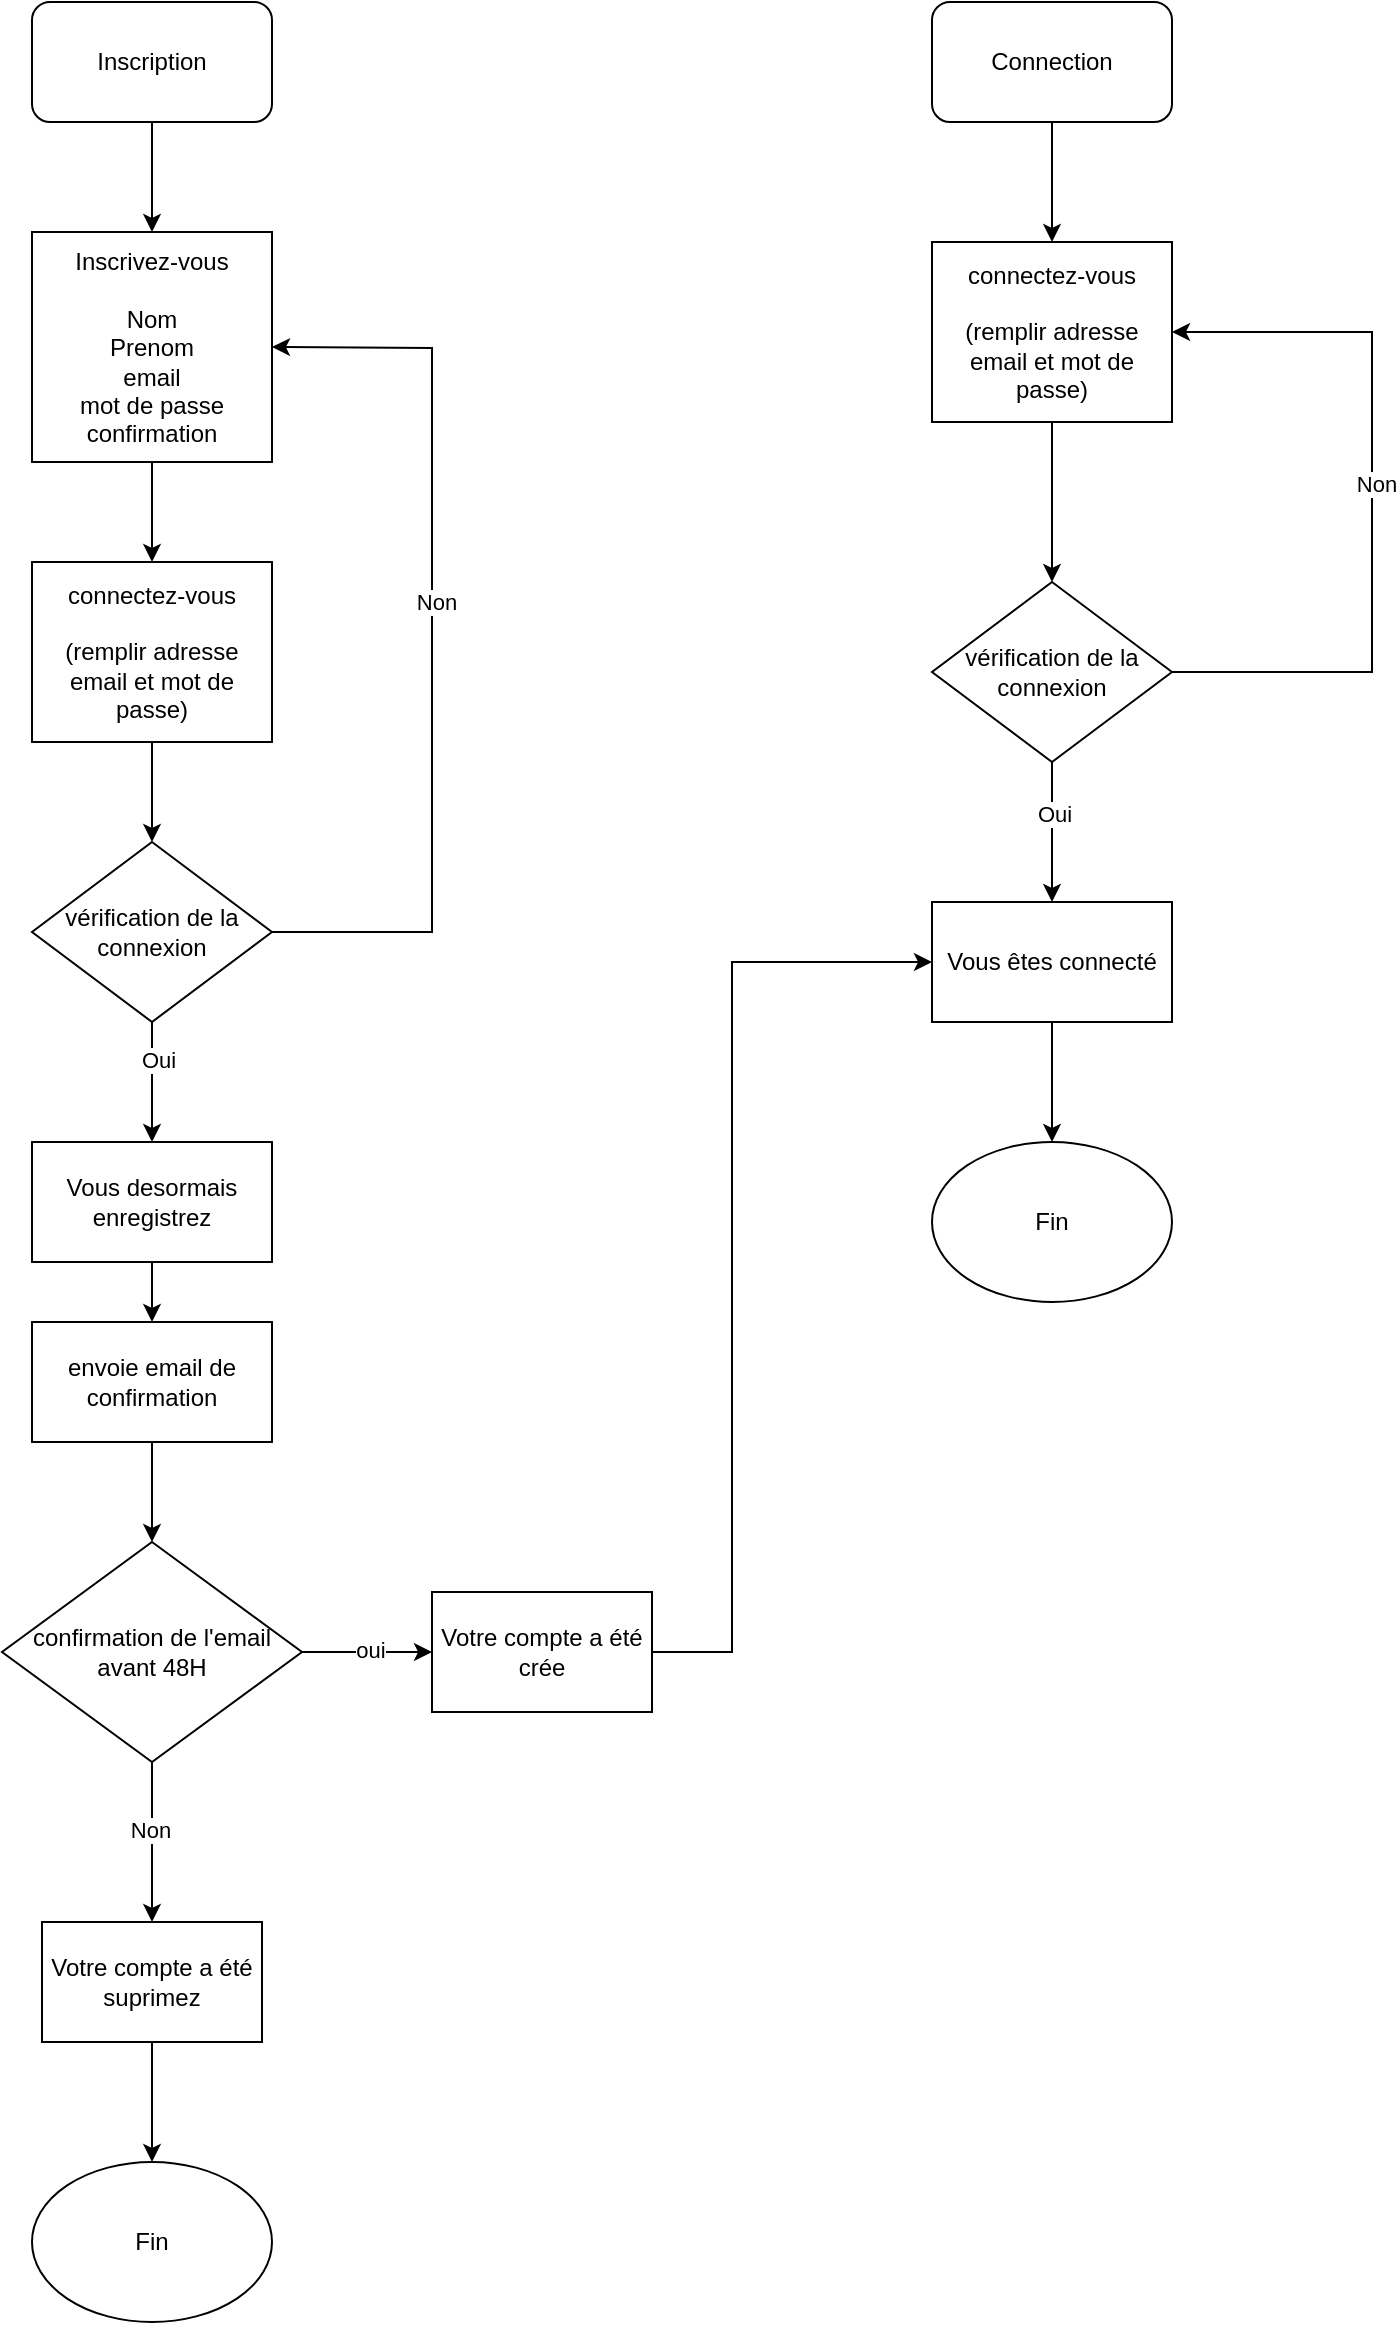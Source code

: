 <mxfile version="21.8.2" type="device" pages="5">
  <diagram name="Page-1" id="GUZJZDmaf-29ZMCrDwZo">
    <mxGraphModel dx="2004" dy="1138" grid="1" gridSize="10" guides="1" tooltips="1" connect="1" arrows="1" fold="1" page="1" pageScale="1" pageWidth="827" pageHeight="1169" math="0" shadow="0">
      <root>
        <mxCell id="0" />
        <mxCell id="1" parent="0" />
        <mxCell id="kocucbgx_86wFu2Ivh_B-39" style="edgeStyle=none;rounded=0;orthogonalLoop=1;jettySize=auto;html=1;exitX=0.5;exitY=1;exitDx=0;exitDy=0;entryX=0.5;entryY=0;entryDx=0;entryDy=0;elbow=vertical;" parent="1" source="kocucbgx_86wFu2Ivh_B-3" target="kocucbgx_86wFu2Ivh_B-31" edge="1">
          <mxGeometry relative="1" as="geometry" />
        </mxCell>
        <mxCell id="kocucbgx_86wFu2Ivh_B-3" value="Inscription" style="rounded=1;whiteSpace=wrap;html=1;" parent="1" vertex="1">
          <mxGeometry x="60" y="40" width="120" height="60" as="geometry" />
        </mxCell>
        <mxCell id="kocucbgx_86wFu2Ivh_B-6" style="edgeStyle=orthogonalEdgeStyle;rounded=0;orthogonalLoop=1;jettySize=auto;html=1;exitX=0.5;exitY=1;exitDx=0;exitDy=0;entryX=0.5;entryY=0;entryDx=0;entryDy=0;" parent="1" source="kocucbgx_86wFu2Ivh_B-4" target="kocucbgx_86wFu2Ivh_B-5" edge="1">
          <mxGeometry relative="1" as="geometry" />
        </mxCell>
        <mxCell id="kocucbgx_86wFu2Ivh_B-4" value="Connection" style="rounded=1;whiteSpace=wrap;html=1;" parent="1" vertex="1">
          <mxGeometry x="510" y="40" width="120" height="60" as="geometry" />
        </mxCell>
        <mxCell id="kocucbgx_86wFu2Ivh_B-8" style="edgeStyle=none;rounded=0;orthogonalLoop=1;jettySize=auto;html=1;exitX=0.5;exitY=1;exitDx=0;exitDy=0;" parent="1" source="kocucbgx_86wFu2Ivh_B-5" target="kocucbgx_86wFu2Ivh_B-7" edge="1">
          <mxGeometry relative="1" as="geometry" />
        </mxCell>
        <mxCell id="kocucbgx_86wFu2Ivh_B-5" value="connectez-vous&lt;br&gt;&lt;br&gt;(remplir adresse email et mot de passe)" style="rounded=0;whiteSpace=wrap;html=1;" parent="1" vertex="1">
          <mxGeometry x="510" y="160" width="120" height="90" as="geometry" />
        </mxCell>
        <mxCell id="kocucbgx_86wFu2Ivh_B-27" style="edgeStyle=none;rounded=0;orthogonalLoop=1;jettySize=auto;html=1;exitX=0.5;exitY=1;exitDx=0;exitDy=0;entryX=0.5;entryY=0;entryDx=0;entryDy=0;elbow=vertical;" parent="1" source="kocucbgx_86wFu2Ivh_B-7" target="kocucbgx_86wFu2Ivh_B-23" edge="1">
          <mxGeometry relative="1" as="geometry" />
        </mxCell>
        <mxCell id="kocucbgx_86wFu2Ivh_B-30" value="Oui" style="edgeLabel;html=1;align=center;verticalAlign=middle;resizable=0;points=[];" parent="kocucbgx_86wFu2Ivh_B-27" vertex="1" connectable="0">
          <mxGeometry x="-0.251" y="1" relative="1" as="geometry">
            <mxPoint as="offset" />
          </mxGeometry>
        </mxCell>
        <mxCell id="kocucbgx_86wFu2Ivh_B-43" style="edgeStyle=none;rounded=0;orthogonalLoop=1;jettySize=auto;html=1;exitX=1;exitY=0.5;exitDx=0;exitDy=0;elbow=vertical;entryX=1;entryY=0.5;entryDx=0;entryDy=0;" parent="1" source="kocucbgx_86wFu2Ivh_B-7" target="kocucbgx_86wFu2Ivh_B-5" edge="1">
          <mxGeometry relative="1" as="geometry">
            <mxPoint x="730" y="375" as="targetPoint" />
            <Array as="points">
              <mxPoint x="730" y="375" />
              <mxPoint x="730" y="205" />
            </Array>
          </mxGeometry>
        </mxCell>
        <mxCell id="kocucbgx_86wFu2Ivh_B-44" value="Non" style="edgeLabel;html=1;align=center;verticalAlign=middle;resizable=0;points=[];" parent="kocucbgx_86wFu2Ivh_B-43" vertex="1" connectable="0">
          <mxGeometry x="0.052" y="-2" relative="1" as="geometry">
            <mxPoint as="offset" />
          </mxGeometry>
        </mxCell>
        <mxCell id="kocucbgx_86wFu2Ivh_B-7" value="vérification de la connexion" style="rhombus;whiteSpace=wrap;html=1;" parent="1" vertex="1">
          <mxGeometry x="510" y="330" width="120" height="90" as="geometry" />
        </mxCell>
        <mxCell id="kocucbgx_86wFu2Ivh_B-29" style="edgeStyle=none;rounded=0;orthogonalLoop=1;jettySize=auto;html=1;exitX=0.5;exitY=1;exitDx=0;exitDy=0;entryX=0.5;entryY=0;entryDx=0;entryDy=0;elbow=vertical;" parent="1" source="kocucbgx_86wFu2Ivh_B-23" target="kocucbgx_86wFu2Ivh_B-28" edge="1">
          <mxGeometry relative="1" as="geometry" />
        </mxCell>
        <mxCell id="kocucbgx_86wFu2Ivh_B-23" value="Vous êtes connecté" style="rounded=0;whiteSpace=wrap;html=1;" parent="1" vertex="1">
          <mxGeometry x="510" y="490" width="120" height="60" as="geometry" />
        </mxCell>
        <mxCell id="kocucbgx_86wFu2Ivh_B-28" value="Fin" style="ellipse;whiteSpace=wrap;html=1;" parent="1" vertex="1">
          <mxGeometry x="510" y="610" width="120" height="80" as="geometry" />
        </mxCell>
        <mxCell id="kocucbgx_86wFu2Ivh_B-40" style="edgeStyle=none;rounded=0;orthogonalLoop=1;jettySize=auto;html=1;exitX=0.5;exitY=1;exitDx=0;exitDy=0;entryX=0.5;entryY=0;entryDx=0;entryDy=0;elbow=vertical;" parent="1" source="kocucbgx_86wFu2Ivh_B-31" target="kocucbgx_86wFu2Ivh_B-33" edge="1">
          <mxGeometry relative="1" as="geometry" />
        </mxCell>
        <mxCell id="kocucbgx_86wFu2Ivh_B-31" value="Inscrivez-vous&lt;br&gt;&lt;br&gt;Nom&lt;br&gt;Prenom&lt;br&gt;email&lt;br&gt;mot de passe&lt;br&gt;confirmation&lt;br&gt;" style="rounded=0;whiteSpace=wrap;html=1;" parent="1" vertex="1">
          <mxGeometry x="60" y="155" width="120" height="115" as="geometry" />
        </mxCell>
        <mxCell id="kocucbgx_86wFu2Ivh_B-46" style="edgeStyle=none;rounded=0;orthogonalLoop=1;jettySize=auto;html=1;exitX=0.5;exitY=1;exitDx=0;exitDy=0;entryX=0.5;entryY=0;entryDx=0;entryDy=0;elbow=vertical;" parent="1" source="kocucbgx_86wFu2Ivh_B-33" target="kocucbgx_86wFu2Ivh_B-34" edge="1">
          <mxGeometry relative="1" as="geometry" />
        </mxCell>
        <mxCell id="kocucbgx_86wFu2Ivh_B-33" value="connectez-vous&lt;br&gt;&lt;br&gt;(remplir adresse email et mot de passe)" style="rounded=0;whiteSpace=wrap;html=1;" parent="1" vertex="1">
          <mxGeometry x="60" y="320" width="120" height="90" as="geometry" />
        </mxCell>
        <mxCell id="kocucbgx_86wFu2Ivh_B-42" style="edgeStyle=none;rounded=0;orthogonalLoop=1;jettySize=auto;html=1;exitX=1;exitY=0.5;exitDx=0;exitDy=0;elbow=vertical;entryX=1;entryY=0.5;entryDx=0;entryDy=0;" parent="1" source="kocucbgx_86wFu2Ivh_B-34" target="kocucbgx_86wFu2Ivh_B-31" edge="1">
          <mxGeometry relative="1" as="geometry">
            <mxPoint x="190" y="340" as="targetPoint" />
            <Array as="points">
              <mxPoint x="260" y="505" />
              <mxPoint x="260" y="213" />
            </Array>
          </mxGeometry>
        </mxCell>
        <mxCell id="kocucbgx_86wFu2Ivh_B-45" value="Non" style="edgeLabel;html=1;align=center;verticalAlign=middle;resizable=0;points=[];" parent="kocucbgx_86wFu2Ivh_B-42" vertex="1" connectable="0">
          <mxGeometry x="0.083" y="-2" relative="1" as="geometry">
            <mxPoint as="offset" />
          </mxGeometry>
        </mxCell>
        <mxCell id="kocucbgx_86wFu2Ivh_B-47" style="edgeStyle=none;rounded=0;orthogonalLoop=1;jettySize=auto;html=1;exitX=0.5;exitY=1;exitDx=0;exitDy=0;entryX=0.5;entryY=0;entryDx=0;entryDy=0;elbow=vertical;" parent="1" source="kocucbgx_86wFu2Ivh_B-34" target="kocucbgx_86wFu2Ivh_B-35" edge="1">
          <mxGeometry relative="1" as="geometry" />
        </mxCell>
        <mxCell id="kocucbgx_86wFu2Ivh_B-48" value="Oui" style="edgeLabel;html=1;align=center;verticalAlign=middle;resizable=0;points=[];" parent="kocucbgx_86wFu2Ivh_B-47" vertex="1" connectable="0">
          <mxGeometry x="-0.36" y="3" relative="1" as="geometry">
            <mxPoint as="offset" />
          </mxGeometry>
        </mxCell>
        <mxCell id="kocucbgx_86wFu2Ivh_B-34" value="vérification de la connexion" style="rhombus;whiteSpace=wrap;html=1;" parent="1" vertex="1">
          <mxGeometry x="60" y="460" width="120" height="90" as="geometry" />
        </mxCell>
        <mxCell id="kocucbgx_86wFu2Ivh_B-49" style="edgeStyle=none;rounded=0;orthogonalLoop=1;jettySize=auto;html=1;exitX=0.5;exitY=1;exitDx=0;exitDy=0;entryX=0.5;entryY=0;entryDx=0;entryDy=0;elbow=vertical;" parent="1" source="kocucbgx_86wFu2Ivh_B-35" target="kocucbgx_86wFu2Ivh_B-36" edge="1">
          <mxGeometry relative="1" as="geometry" />
        </mxCell>
        <mxCell id="kocucbgx_86wFu2Ivh_B-35" value="Vous desormais enregistrez" style="rounded=0;whiteSpace=wrap;html=1;" parent="1" vertex="1">
          <mxGeometry x="60" y="610" width="120" height="60" as="geometry" />
        </mxCell>
        <mxCell id="kocucbgx_86wFu2Ivh_B-54" style="edgeStyle=none;rounded=0;orthogonalLoop=1;jettySize=auto;html=1;exitX=0.5;exitY=1;exitDx=0;exitDy=0;entryX=0.5;entryY=0;entryDx=0;entryDy=0;elbow=vertical;" parent="1" source="kocucbgx_86wFu2Ivh_B-36" target="kocucbgx_86wFu2Ivh_B-37" edge="1">
          <mxGeometry relative="1" as="geometry" />
        </mxCell>
        <mxCell id="kocucbgx_86wFu2Ivh_B-36" value="envoie email de confirmation" style="rounded=0;whiteSpace=wrap;html=1;" parent="1" vertex="1">
          <mxGeometry x="60" y="700" width="120" height="60" as="geometry" />
        </mxCell>
        <mxCell id="kocucbgx_86wFu2Ivh_B-55" style="edgeStyle=none;rounded=0;orthogonalLoop=1;jettySize=auto;html=1;exitX=1;exitY=0.5;exitDx=0;exitDy=0;entryX=0;entryY=0.5;entryDx=0;entryDy=0;elbow=vertical;" parent="1" source="kocucbgx_86wFu2Ivh_B-37" target="kocucbgx_86wFu2Ivh_B-38" edge="1">
          <mxGeometry relative="1" as="geometry" />
        </mxCell>
        <mxCell id="kocucbgx_86wFu2Ivh_B-57" value="oui" style="edgeLabel;html=1;align=center;verticalAlign=middle;resizable=0;points=[];" parent="kocucbgx_86wFu2Ivh_B-55" vertex="1" connectable="0">
          <mxGeometry x="0.052" y="1" relative="1" as="geometry">
            <mxPoint as="offset" />
          </mxGeometry>
        </mxCell>
        <mxCell id="kocucbgx_86wFu2Ivh_B-56" style="edgeStyle=none;rounded=0;orthogonalLoop=1;jettySize=auto;html=1;exitX=0.5;exitY=1;exitDx=0;exitDy=0;elbow=vertical;entryX=0.5;entryY=0;entryDx=0;entryDy=0;" parent="1" source="kocucbgx_86wFu2Ivh_B-37" target="kocucbgx_86wFu2Ivh_B-61" edge="1">
          <mxGeometry relative="1" as="geometry">
            <mxPoint x="120" y="990" as="targetPoint" />
          </mxGeometry>
        </mxCell>
        <mxCell id="kocucbgx_86wFu2Ivh_B-58" value="Non" style="edgeLabel;html=1;align=center;verticalAlign=middle;resizable=0;points=[];" parent="kocucbgx_86wFu2Ivh_B-56" vertex="1" connectable="0">
          <mxGeometry x="-0.166" y="-1" relative="1" as="geometry">
            <mxPoint as="offset" />
          </mxGeometry>
        </mxCell>
        <mxCell id="kocucbgx_86wFu2Ivh_B-37" value="confirmation de l&#39;email avant 48H" style="rhombus;whiteSpace=wrap;html=1;" parent="1" vertex="1">
          <mxGeometry x="45" y="810" width="150" height="110" as="geometry" />
        </mxCell>
        <mxCell id="kocucbgx_86wFu2Ivh_B-60" style="edgeStyle=none;rounded=0;orthogonalLoop=1;jettySize=auto;html=1;exitX=1;exitY=0.5;exitDx=0;exitDy=0;elbow=vertical;" parent="1" source="kocucbgx_86wFu2Ivh_B-38" target="kocucbgx_86wFu2Ivh_B-23" edge="1">
          <mxGeometry relative="1" as="geometry">
            <mxPoint x="430" y="865" as="targetPoint" />
            <Array as="points">
              <mxPoint x="410" y="865" />
              <mxPoint x="410" y="520" />
            </Array>
          </mxGeometry>
        </mxCell>
        <mxCell id="kocucbgx_86wFu2Ivh_B-38" value="Votre compte a été crée" style="rounded=0;whiteSpace=wrap;html=1;" parent="1" vertex="1">
          <mxGeometry x="260" y="835" width="110" height="60" as="geometry" />
        </mxCell>
        <mxCell id="kocucbgx_86wFu2Ivh_B-63" style="edgeStyle=none;rounded=0;orthogonalLoop=1;jettySize=auto;html=1;exitX=0.5;exitY=1;exitDx=0;exitDy=0;entryX=0.5;entryY=0;entryDx=0;entryDy=0;elbow=vertical;" parent="1" source="kocucbgx_86wFu2Ivh_B-61" target="kocucbgx_86wFu2Ivh_B-62" edge="1">
          <mxGeometry relative="1" as="geometry" />
        </mxCell>
        <mxCell id="kocucbgx_86wFu2Ivh_B-61" value="Votre compte a été suprimez" style="rounded=0;whiteSpace=wrap;html=1;" parent="1" vertex="1">
          <mxGeometry x="65" y="1000" width="110" height="60" as="geometry" />
        </mxCell>
        <mxCell id="kocucbgx_86wFu2Ivh_B-62" value="Fin" style="ellipse;whiteSpace=wrap;html=1;" parent="1" vertex="1">
          <mxGeometry x="60" y="1120" width="120" height="80" as="geometry" />
        </mxCell>
      </root>
    </mxGraphModel>
  </diagram>
  <diagram id="NxSr3ppjTw5EM9vWDh6A" name="Page-2">
    <mxGraphModel dx="1542" dy="783" grid="1" gridSize="10" guides="1" tooltips="1" connect="1" arrows="1" fold="1" page="1" pageScale="1" pageWidth="827" pageHeight="1169" math="0" shadow="0">
      <root>
        <mxCell id="0" />
        <mxCell id="1" parent="0" />
        <mxCell id="1g7MPNjw-DoT-QjDmN6a-1" style="edgeStyle=orthogonalEdgeStyle;rounded=0;orthogonalLoop=1;jettySize=auto;html=1;exitX=0.5;exitY=1;exitDx=0;exitDy=0;" parent="1" source="1g7MPNjw-DoT-QjDmN6a-2" target="1g7MPNjw-DoT-QjDmN6a-4" edge="1">
          <mxGeometry relative="1" as="geometry" />
        </mxCell>
        <mxCell id="1g7MPNjw-DoT-QjDmN6a-2" value="debut" style="ellipse;whiteSpace=wrap;html=1;" parent="1" vertex="1">
          <mxGeometry x="354" y="50" width="120" height="80" as="geometry" />
        </mxCell>
        <mxCell id="1g7MPNjw-DoT-QjDmN6a-3" style="edgeStyle=orthogonalEdgeStyle;rounded=0;orthogonalLoop=1;jettySize=auto;html=1;entryX=0.5;entryY=0;entryDx=0;entryDy=0;" parent="1" source="1g7MPNjw-DoT-QjDmN6a-4" target="1g7MPNjw-DoT-QjDmN6a-6" edge="1">
          <mxGeometry relative="1" as="geometry" />
        </mxCell>
        <mxCell id="1g7MPNjw-DoT-QjDmN6a-4" value="All&lt;br&gt;Recipes" style="rounded=0;whiteSpace=wrap;html=1;" parent="1" vertex="1">
          <mxGeometry x="354" y="180" width="120" height="60" as="geometry" />
        </mxCell>
        <mxCell id="1g7MPNjw-DoT-QjDmN6a-5" style="edgeStyle=orthogonalEdgeStyle;rounded=0;orthogonalLoop=1;jettySize=auto;html=1;exitX=0.5;exitY=1;exitDx=0;exitDy=0;entryX=0.5;entryY=0;entryDx=0;entryDy=0;" parent="1" source="1g7MPNjw-DoT-QjDmN6a-6" target="1g7MPNjw-DoT-QjDmN6a-8" edge="1">
          <mxGeometry relative="1" as="geometry" />
        </mxCell>
        <mxCell id="1g7MPNjw-DoT-QjDmN6a-6" value="DisplayRecettes" style="rounded=0;whiteSpace=wrap;html=1;" parent="1" vertex="1">
          <mxGeometry x="354" y="290" width="120" height="60" as="geometry" />
        </mxCell>
        <mxCell id="1g7MPNjw-DoT-QjDmN6a-7" style="edgeStyle=orthogonalEdgeStyle;rounded=0;orthogonalLoop=1;jettySize=auto;html=1;exitX=0.5;exitY=1;exitDx=0;exitDy=0;" parent="1" source="1g7MPNjw-DoT-QjDmN6a-8" target="1g7MPNjw-DoT-QjDmN6a-13" edge="1">
          <mxGeometry relative="1" as="geometry" />
        </mxCell>
        <mxCell id="1g7MPNjw-DoT-QjDmN6a-8" value="entrez au moins 3 caractères dans la barre de recherche afin de lancez la recherche" style="rounded=0;whiteSpace=wrap;html=1;" parent="1" vertex="1">
          <mxGeometry x="354" y="400" width="120" height="80" as="geometry" />
        </mxCell>
        <mxCell id="1g7MPNjw-DoT-QjDmN6a-9" style="edgeStyle=orthogonalEdgeStyle;rounded=0;orthogonalLoop=1;jettySize=auto;html=1;exitX=1;exitY=0.5;exitDx=0;exitDy=0;entryX=1;entryY=0.5;entryDx=0;entryDy=0;" parent="1" source="1g7MPNjw-DoT-QjDmN6a-13" target="1g7MPNjw-DoT-QjDmN6a-8" edge="1">
          <mxGeometry relative="1" as="geometry">
            <mxPoint x="530" y="440" as="targetPoint" />
            <Array as="points">
              <mxPoint x="531" y="580" />
              <mxPoint x="531" y="440" />
            </Array>
          </mxGeometry>
        </mxCell>
        <mxCell id="1g7MPNjw-DoT-QjDmN6a-10" value="Non" style="edgeLabel;html=1;align=center;verticalAlign=middle;resizable=0;points=[];" parent="1g7MPNjw-DoT-QjDmN6a-9" vertex="1" connectable="0">
          <mxGeometry x="0.121" y="3" relative="1" as="geometry">
            <mxPoint as="offset" />
          </mxGeometry>
        </mxCell>
        <mxCell id="1g7MPNjw-DoT-QjDmN6a-11" value="" style="edgeStyle=orthogonalEdgeStyle;rounded=0;orthogonalLoop=1;jettySize=auto;html=1;" parent="1" source="1g7MPNjw-DoT-QjDmN6a-13" target="1g7MPNjw-DoT-QjDmN6a-15" edge="1">
          <mxGeometry relative="1" as="geometry" />
        </mxCell>
        <mxCell id="1g7MPNjw-DoT-QjDmN6a-12" value="Oui" style="edgeLabel;html=1;align=center;verticalAlign=middle;resizable=0;points=[];" parent="1g7MPNjw-DoT-QjDmN6a-11" vertex="1" connectable="0">
          <mxGeometry x="-0.408" y="2" relative="1" as="geometry">
            <mxPoint as="offset" />
          </mxGeometry>
        </mxCell>
        <mxCell id="1g7MPNjw-DoT-QjDmN6a-13" value="si&lt;br&gt;caractère&amp;gt;&lt;br&gt;3" style="rhombus;whiteSpace=wrap;html=1;" parent="1" vertex="1">
          <mxGeometry x="374" y="540" width="80" height="80" as="geometry" />
        </mxCell>
        <mxCell id="RBS113ABzaU2rbjh3xD3-1" style="edgeStyle=orthogonalEdgeStyle;rounded=0;orthogonalLoop=1;jettySize=auto;html=1;exitX=0.25;exitY=1;exitDx=0;exitDy=0;" edge="1" parent="1" source="1g7MPNjw-DoT-QjDmN6a-15" target="fp--gcYlP7-kAnlnFN7W-8">
          <mxGeometry relative="1" as="geometry" />
        </mxCell>
        <mxCell id="RBS113ABzaU2rbjh3xD3-2" style="edgeStyle=orthogonalEdgeStyle;rounded=0;orthogonalLoop=1;jettySize=auto;html=1;exitX=0.75;exitY=1;exitDx=0;exitDy=0;entryX=0.5;entryY=0;entryDx=0;entryDy=0;" edge="1" parent="1" source="1g7MPNjw-DoT-QjDmN6a-15" target="fp--gcYlP7-kAnlnFN7W-7">
          <mxGeometry relative="1" as="geometry" />
        </mxCell>
        <mxCell id="1g7MPNjw-DoT-QjDmN6a-15" value="filter&lt;br&gt;le mot&lt;br&gt;ecrit" style="whiteSpace=wrap;html=1;" parent="1" vertex="1">
          <mxGeometry x="354" y="670" width="120" height="60" as="geometry" />
        </mxCell>
        <mxCell id="1g7MPNjw-DoT-QjDmN6a-16" style="edgeStyle=orthogonalEdgeStyle;rounded=0;orthogonalLoop=1;jettySize=auto;html=1;exitX=0.5;exitY=1;exitDx=0;exitDy=0;entryX=0.5;entryY=0;entryDx=0;entryDy=0;" parent="1" source="1g7MPNjw-DoT-QjDmN6a-17" target="1g7MPNjw-DoT-QjDmN6a-19" edge="1">
          <mxGeometry relative="1" as="geometry" />
        </mxCell>
        <mxCell id="1g7MPNjw-DoT-QjDmN6a-17" value="interface&amp;nbsp;a chaque fois mise a jour avec les résultats dans la barre de recherche" style="rounded=0;whiteSpace=wrap;html=1;" parent="1" vertex="1">
          <mxGeometry x="30" y="690" width="126" height="70" as="geometry" />
        </mxCell>
        <mxCell id="1g7MPNjw-DoT-QjDmN6a-18" style="edgeStyle=orthogonalEdgeStyle;rounded=0;orthogonalLoop=1;jettySize=auto;html=1;entryX=0.5;entryY=0;entryDx=0;entryDy=0;" parent="1" source="1g7MPNjw-DoT-QjDmN6a-19" target="1g7MPNjw-DoT-QjDmN6a-20" edge="1">
          <mxGeometry relative="1" as="geometry" />
        </mxCell>
        <mxCell id="1g7MPNjw-DoT-QjDmN6a-19" value="voici la recettes" style="rounded=0;whiteSpace=wrap;html=1;" parent="1" vertex="1">
          <mxGeometry x="33" y="820" width="120" height="60" as="geometry" />
        </mxCell>
        <mxCell id="1g7MPNjw-DoT-QjDmN6a-20" value="Fin" style="ellipse;whiteSpace=wrap;html=1;" parent="1" vertex="1">
          <mxGeometry x="33" y="920" width="120" height="80" as="geometry" />
        </mxCell>
        <mxCell id="RBS113ABzaU2rbjh3xD3-13" style="edgeStyle=orthogonalEdgeStyle;rounded=0;orthogonalLoop=1;jettySize=auto;html=1;exitX=0.5;exitY=1;exitDx=0;exitDy=0;entryX=0.5;entryY=0;entryDx=0;entryDy=0;" edge="1" parent="1" source="fp--gcYlP7-kAnlnFN7W-7" target="RBS113ABzaU2rbjh3xD3-12">
          <mxGeometry relative="1" as="geometry" />
        </mxCell>
        <mxCell id="fp--gcYlP7-kAnlnFN7W-7" value="parcourir le mot&lt;br&gt;&amp;nbsp;dans la&lt;br&gt;description" style="rounded=0;whiteSpace=wrap;html=1;" vertex="1" parent="1">
          <mxGeometry x="430" y="770" width="120" height="60" as="geometry" />
        </mxCell>
        <mxCell id="RBS113ABzaU2rbjh3xD3-8" style="edgeStyle=orthogonalEdgeStyle;rounded=0;orthogonalLoop=1;jettySize=auto;html=1;exitX=0.5;exitY=1;exitDx=0;exitDy=0;entryX=0.5;entryY=0;entryDx=0;entryDy=0;" edge="1" parent="1" source="fp--gcYlP7-kAnlnFN7W-8" target="RBS113ABzaU2rbjh3xD3-4">
          <mxGeometry relative="1" as="geometry" />
        </mxCell>
        <mxCell id="fp--gcYlP7-kAnlnFN7W-8" value="parcourir le mot&lt;br&gt;dans le titre" style="rounded=0;whiteSpace=wrap;html=1;" vertex="1" parent="1">
          <mxGeometry x="260" y="770" width="120" height="60" as="geometry" />
        </mxCell>
        <mxCell id="RBS113ABzaU2rbjh3xD3-15" style="edgeStyle=orthogonalEdgeStyle;rounded=0;orthogonalLoop=1;jettySize=auto;html=1;exitX=0.5;exitY=1;exitDx=0;exitDy=0;entryX=0.5;entryY=0;entryDx=0;entryDy=0;" edge="1" parent="1" source="RBS113ABzaU2rbjh3xD3-4" target="RBS113ABzaU2rbjh3xD3-11">
          <mxGeometry relative="1" as="geometry" />
        </mxCell>
        <mxCell id="RBS113ABzaU2rbjh3xD3-23" style="edgeStyle=orthogonalEdgeStyle;rounded=0;orthogonalLoop=1;jettySize=auto;html=1;exitX=0;exitY=0.5;exitDx=0;exitDy=0;entryX=0;entryY=0.25;entryDx=0;entryDy=0;" edge="1" parent="1" source="RBS113ABzaU2rbjh3xD3-4" target="1g7MPNjw-DoT-QjDmN6a-8">
          <mxGeometry relative="1" as="geometry">
            <mxPoint x="230" y="360" as="targetPoint" />
            <Array as="points">
              <mxPoint x="230" y="905" />
              <mxPoint x="230" y="420" />
            </Array>
          </mxGeometry>
        </mxCell>
        <mxCell id="RBS113ABzaU2rbjh3xD3-4" value="mot&amp;nbsp;&lt;br&gt;includ dans&amp;nbsp;&lt;br&gt;le&amp;nbsp;&lt;br&gt;titre" style="rhombus;whiteSpace=wrap;html=1;" vertex="1" parent="1">
          <mxGeometry x="265" y="860" width="110" height="90" as="geometry" />
        </mxCell>
        <mxCell id="RBS113ABzaU2rbjh3xD3-17" style="edgeStyle=orthogonalEdgeStyle;rounded=0;orthogonalLoop=1;jettySize=auto;html=1;exitX=0.25;exitY=1;exitDx=0;exitDy=0;entryX=0.75;entryY=0;entryDx=0;entryDy=0;" edge="1" parent="1" source="RBS113ABzaU2rbjh3xD3-10" target="RBS113ABzaU2rbjh3xD3-16">
          <mxGeometry relative="1" as="geometry" />
        </mxCell>
        <mxCell id="RBS113ABzaU2rbjh3xD3-10" value="ont stock les recettes&lt;br style=&quot;border-color: var(--border-color);&quot;&gt;qui contien le mot&lt;br style=&quot;border-color: var(--border-color);&quot;&gt;ecrit dans la description" style="rounded=0;whiteSpace=wrap;html=1;" vertex="1" parent="1">
          <mxGeometry x="430" y="980" width="120" height="60" as="geometry" />
        </mxCell>
        <mxCell id="RBS113ABzaU2rbjh3xD3-18" style="edgeStyle=orthogonalEdgeStyle;rounded=0;orthogonalLoop=1;jettySize=auto;html=1;exitX=0.75;exitY=1;exitDx=0;exitDy=0;entryX=0.25;entryY=0;entryDx=0;entryDy=0;" edge="1" parent="1" source="RBS113ABzaU2rbjh3xD3-11" target="RBS113ABzaU2rbjh3xD3-16">
          <mxGeometry relative="1" as="geometry" />
        </mxCell>
        <mxCell id="RBS113ABzaU2rbjh3xD3-11" value="ont stock les recettes&lt;br&gt;qui contien le mot&lt;br&gt;ecrit dans le titre" style="rounded=0;whiteSpace=wrap;html=1;" vertex="1" parent="1">
          <mxGeometry x="260" y="980" width="120" height="60" as="geometry" />
        </mxCell>
        <mxCell id="RBS113ABzaU2rbjh3xD3-14" style="edgeStyle=orthogonalEdgeStyle;rounded=0;orthogonalLoop=1;jettySize=auto;html=1;exitX=0.5;exitY=1;exitDx=0;exitDy=0;entryX=0.5;entryY=0;entryDx=0;entryDy=0;" edge="1" parent="1" source="RBS113ABzaU2rbjh3xD3-12" target="RBS113ABzaU2rbjh3xD3-10">
          <mxGeometry relative="1" as="geometry" />
        </mxCell>
        <mxCell id="RBS113ABzaU2rbjh3xD3-24" style="edgeStyle=orthogonalEdgeStyle;rounded=0;orthogonalLoop=1;jettySize=auto;html=1;exitX=1;exitY=0.5;exitDx=0;exitDy=0;entryX=1;entryY=0.25;entryDx=0;entryDy=0;" edge="1" parent="1" source="RBS113ABzaU2rbjh3xD3-12" target="1g7MPNjw-DoT-QjDmN6a-8">
          <mxGeometry relative="1" as="geometry">
            <mxPoint x="600" y="400" as="targetPoint" />
            <Array as="points">
              <mxPoint x="600" y="915" />
              <mxPoint x="600" y="420" />
            </Array>
          </mxGeometry>
        </mxCell>
        <mxCell id="RBS113ABzaU2rbjh3xD3-12" value="mot&amp;nbsp;&lt;br&gt;includ dans&amp;nbsp;&lt;br&gt;la&amp;nbsp;&lt;br&gt;descr..." style="rhombus;whiteSpace=wrap;html=1;" vertex="1" parent="1">
          <mxGeometry x="435" y="870" width="110" height="90" as="geometry" />
        </mxCell>
        <mxCell id="RBS113ABzaU2rbjh3xD3-16" value="affiche le resultat des recettes filtre" style="rounded=0;whiteSpace=wrap;html=1;" vertex="1" parent="1">
          <mxGeometry x="334" y="1080" width="120" height="60" as="geometry" />
        </mxCell>
      </root>
    </mxGraphModel>
  </diagram>
  <diagram id="MQRLRzemczOI9u-vVvpl" name="Page-3">
    <mxGraphModel dx="1002" dy="569" grid="1" gridSize="10" guides="1" tooltips="1" connect="1" arrows="1" fold="1" page="1" pageScale="1" pageWidth="827" pageHeight="1169" math="0" shadow="0">
      <root>
        <mxCell id="0" />
        <mxCell id="1" parent="0" />
        <mxCell id="TBNpIHWWYmrrxDX6KOFb-1" style="edgeStyle=orthogonalEdgeStyle;rounded=0;orthogonalLoop=1;jettySize=auto;html=1;exitX=0.5;exitY=1;exitDx=0;exitDy=0;entryX=0.5;entryY=0;entryDx=0;entryDy=0;" parent="1" source="TBNpIHWWYmrrxDX6KOFb-2" target="TBNpIHWWYmrrxDX6KOFb-4" edge="1">
          <mxGeometry relative="1" as="geometry" />
        </mxCell>
        <mxCell id="TBNpIHWWYmrrxDX6KOFb-2" value="debut" style="ellipse;whiteSpace=wrap;html=1;" parent="1" vertex="1">
          <mxGeometry x="354" y="10" width="120" height="80" as="geometry" />
        </mxCell>
        <mxCell id="TBNpIHWWYmrrxDX6KOFb-3" style="edgeStyle=orthogonalEdgeStyle;rounded=0;orthogonalLoop=1;jettySize=auto;html=1;exitX=0.5;exitY=1;exitDx=0;exitDy=0;entryX=0.5;entryY=0;entryDx=0;entryDy=0;" parent="1" source="TBNpIHWWYmrrxDX6KOFb-4" target="TBNpIHWWYmrrxDX6KOFb-9" edge="1">
          <mxGeometry relative="1" as="geometry" />
        </mxCell>
        <mxCell id="TBNpIHWWYmrrxDX6KOFb-4" value="allRecipes" style="shape=parallelogram;perimeter=parallelogramPerimeter;whiteSpace=wrap;html=1;fixedSize=1;" parent="1" vertex="1">
          <mxGeometry x="344" y="130" width="140" height="60" as="geometry" />
        </mxCell>
        <mxCell id="TBNpIHWWYmrrxDX6KOFb-5" style="edgeStyle=orthogonalEdgeStyle;rounded=0;orthogonalLoop=1;jettySize=auto;html=1;exitX=0;exitY=0.5;exitDx=0;exitDy=0;entryX=0.5;entryY=0;entryDx=0;entryDy=0;" parent="1" source="TBNpIHWWYmrrxDX6KOFb-9" target="TBNpIHWWYmrrxDX6KOFb-10" edge="1">
          <mxGeometry relative="1" as="geometry" />
        </mxCell>
        <mxCell id="TBNpIHWWYmrrxDX6KOFb-6" style="edgeStyle=orthogonalEdgeStyle;rounded=0;orthogonalLoop=1;jettySize=auto;html=1;exitX=1;exitY=0.5;exitDx=0;exitDy=0;" parent="1" source="TBNpIHWWYmrrxDX6KOFb-9" target="TBNpIHWWYmrrxDX6KOFb-12" edge="1">
          <mxGeometry relative="1" as="geometry" />
        </mxCell>
        <mxCell id="TBNpIHWWYmrrxDX6KOFb-7" style="edgeStyle=orthogonalEdgeStyle;rounded=0;orthogonalLoop=1;jettySize=auto;html=1;exitX=0.75;exitY=1;exitDx=0;exitDy=0;entryX=0.5;entryY=0;entryDx=0;entryDy=0;" parent="1" source="TBNpIHWWYmrrxDX6KOFb-9" target="TBNpIHWWYmrrxDX6KOFb-13" edge="1">
          <mxGeometry relative="1" as="geometry" />
        </mxCell>
        <mxCell id="TBNpIHWWYmrrxDX6KOFb-8" style="edgeStyle=orthogonalEdgeStyle;rounded=0;orthogonalLoop=1;jettySize=auto;html=1;exitX=0.25;exitY=1;exitDx=0;exitDy=0;entryX=0.5;entryY=0;entryDx=0;entryDy=0;" parent="1" source="TBNpIHWWYmrrxDX6KOFb-9" target="TBNpIHWWYmrrxDX6KOFb-11" edge="1">
          <mxGeometry relative="1" as="geometry" />
        </mxCell>
        <mxCell id="TBNpIHWWYmrrxDX6KOFb-9" value="DisplayRecettes" style="rounded=1;whiteSpace=wrap;html=1;" parent="1" vertex="1">
          <mxGeometry x="354" y="240" width="120" height="60" as="geometry" />
        </mxCell>
        <mxCell id="xvH5SBjzqLFfmd9ottDW-4" style="edgeStyle=none;rounded=0;orthogonalLoop=1;jettySize=auto;html=1;exitX=0.5;exitY=1;exitDx=0;exitDy=0;entryX=0.5;entryY=0;entryDx=0;entryDy=0;elbow=vertical;" parent="1" source="TBNpIHWWYmrrxDX6KOFb-10" target="xvH5SBjzqLFfmd9ottDW-3" edge="1">
          <mxGeometry relative="1" as="geometry" />
        </mxCell>
        <mxCell id="TBNpIHWWYmrrxDX6KOFb-10" value="filter&lt;br&gt;Ingredients" style="rounded=1;whiteSpace=wrap;html=1;" parent="1" vertex="1">
          <mxGeometry x="120" y="380" width="120" height="60" as="geometry" />
        </mxCell>
        <mxCell id="xvH5SBjzqLFfmd9ottDW-5" style="edgeStyle=none;rounded=0;orthogonalLoop=1;jettySize=auto;html=1;exitX=0.5;exitY=1;exitDx=0;exitDy=0;elbow=vertical;" parent="1" source="TBNpIHWWYmrrxDX6KOFb-11" target="xvH5SBjzqLFfmd9ottDW-2" edge="1">
          <mxGeometry relative="1" as="geometry" />
        </mxCell>
        <mxCell id="TBNpIHWWYmrrxDX6KOFb-11" value="filter&lt;br&gt;apillance" style="rounded=1;whiteSpace=wrap;html=1;" parent="1" vertex="1">
          <mxGeometry x="280" y="380" width="120" height="60" as="geometry" />
        </mxCell>
        <mxCell id="TBNpIHWWYmrrxDX6KOFb-12" value="All&lt;br&gt;Recettes" style="rounded=1;whiteSpace=wrap;html=1;" parent="1" vertex="1">
          <mxGeometry x="600" y="380" width="120" height="60" as="geometry" />
        </mxCell>
        <mxCell id="xvH5SBjzqLFfmd9ottDW-6" style="edgeStyle=none;rounded=0;orthogonalLoop=1;jettySize=auto;html=1;exitX=0.5;exitY=1;exitDx=0;exitDy=0;entryX=0.5;entryY=0;entryDx=0;entryDy=0;elbow=vertical;" parent="1" source="TBNpIHWWYmrrxDX6KOFb-13" target="xvH5SBjzqLFfmd9ottDW-1" edge="1">
          <mxGeometry relative="1" as="geometry" />
        </mxCell>
        <mxCell id="TBNpIHWWYmrrxDX6KOFb-13" value="filter&lt;br&gt;ustensils" style="rounded=1;whiteSpace=wrap;html=1;" parent="1" vertex="1">
          <mxGeometry x="430" y="380" width="120" height="60" as="geometry" />
        </mxCell>
        <mxCell id="xvH5SBjzqLFfmd9ottDW-1" value="ustensils&amp;nbsp;list&lt;br&gt;in&lt;br&gt;select" style="rounded=1;whiteSpace=wrap;html=1;" parent="1" vertex="1">
          <mxGeometry x="430" y="490" width="120" height="60" as="geometry" />
        </mxCell>
        <mxCell id="xvH5SBjzqLFfmd9ottDW-2" value="apillance&amp;nbsp;list&amp;nbsp;&lt;br&gt;in&lt;br&gt;select" style="rounded=1;whiteSpace=wrap;html=1;" parent="1" vertex="1">
          <mxGeometry x="280" y="490" width="120" height="60" as="geometry" />
        </mxCell>
        <mxCell id="xvH5SBjzqLFfmd9ottDW-3" value="ingredient list&lt;br&gt;in&lt;br&gt;select" style="rounded=1;whiteSpace=wrap;html=1;" parent="1" vertex="1">
          <mxGeometry x="120" y="490" width="120" height="60" as="geometry" />
        </mxCell>
      </root>
    </mxGraphModel>
  </diagram>
  <diagram id="KO8Z-Z_DwWqWf66al3PF" name="Page-4">
    <mxGraphModel dx="986" dy="551" grid="1" gridSize="10" guides="1" tooltips="1" connect="1" arrows="1" fold="1" page="1" pageScale="1" pageWidth="827" pageHeight="1169" math="0" shadow="0">
      <root>
        <mxCell id="0" />
        <mxCell id="1" parent="0" />
        <mxCell id="mrQAyNh44X9yqn6DVCnR-1" style="edgeStyle=none;rounded=0;orthogonalLoop=1;jettySize=auto;html=1;exitX=0.5;exitY=1;exitDx=0;exitDy=0;entryX=0.5;entryY=0;entryDx=0;entryDy=0;elbow=vertical;" parent="1" source="6lpm-ZcmOKINAHOkOp4I-1" target="8kzBZ2kzonv5-M5kC3tM-1" edge="1">
          <mxGeometry relative="1" as="geometry" />
        </mxCell>
        <mxCell id="6lpm-ZcmOKINAHOkOp4I-1" value="debut" style="ellipse;whiteSpace=wrap;html=1;" parent="1" vertex="1">
          <mxGeometry x="354" y="50" width="120" height="80" as="geometry" />
        </mxCell>
        <mxCell id="8kzBZ2kzonv5-M5kC3tM-1" value="Entrez une adresse email" style="rounded=0;whiteSpace=wrap;html=1;" parent="1" vertex="1">
          <mxGeometry x="354" y="190" width="120" height="60" as="geometry" />
        </mxCell>
      </root>
    </mxGraphModel>
  </diagram>
  <diagram id="-UF1U8P9nGqw_fzu59ri" name="Page-5">
    <mxGraphModel dx="2258" dy="813" grid="1" gridSize="10" guides="1" tooltips="1" connect="1" arrows="1" fold="1" page="1" pageScale="1" pageWidth="827" pageHeight="1169" math="0" shadow="0">
      <root>
        <mxCell id="0" />
        <mxCell id="1" parent="0" />
        <mxCell id="tZ3bG_ub2E7FXuMccVNV-1" style="edgeStyle=orthogonalEdgeStyle;rounded=0;orthogonalLoop=1;jettySize=auto;html=1;exitX=0.5;exitY=1;exitDx=0;exitDy=0;entryX=0.5;entryY=0;entryDx=0;entryDy=0;" parent="1" source="tZ3bG_ub2E7FXuMccVNV-2" target="tZ3bG_ub2E7FXuMccVNV-4" edge="1">
          <mxGeometry relative="1" as="geometry" />
        </mxCell>
        <mxCell id="tZ3bG_ub2E7FXuMccVNV-2" value="debut" style="ellipse;whiteSpace=wrap;html=1;" parent="1" vertex="1">
          <mxGeometry x="354" y="10" width="120" height="80" as="geometry" />
        </mxCell>
        <mxCell id="tZ3bG_ub2E7FXuMccVNV-3" style="edgeStyle=orthogonalEdgeStyle;rounded=0;orthogonalLoop=1;jettySize=auto;html=1;exitX=0.5;exitY=1;exitDx=0;exitDy=0;entryX=0.5;entryY=0;entryDx=0;entryDy=0;" parent="1" source="tZ3bG_ub2E7FXuMccVNV-4" target="tZ3bG_ub2E7FXuMccVNV-9" edge="1">
          <mxGeometry relative="1" as="geometry" />
        </mxCell>
        <mxCell id="tZ3bG_ub2E7FXuMccVNV-4" value="allRecipes" style="shape=parallelogram;perimeter=parallelogramPerimeter;whiteSpace=wrap;html=1;fixedSize=1;" parent="1" vertex="1">
          <mxGeometry x="344" y="130" width="140" height="60" as="geometry" />
        </mxCell>
        <mxCell id="tZ3bG_ub2E7FXuMccVNV-23" style="edgeStyle=orthogonalEdgeStyle;rounded=0;orthogonalLoop=1;jettySize=auto;html=1;exitX=0.5;exitY=1;exitDx=0;exitDy=0;entryX=0.5;entryY=0;entryDx=0;entryDy=0;" parent="1" source="tZ3bG_ub2E7FXuMccVNV-9" target="tZ3bG_ub2E7FXuMccVNV-14" edge="1">
          <mxGeometry relative="1" as="geometry" />
        </mxCell>
        <mxCell id="tZ3bG_ub2E7FXuMccVNV-9" value="DisplayRecettes" style="rounded=1;whiteSpace=wrap;html=1;" parent="1" vertex="1">
          <mxGeometry x="354" y="240" width="120" height="60" as="geometry" />
        </mxCell>
        <mxCell id="tZ3bG_ub2E7FXuMccVNV-22" style="edgeStyle=orthogonalEdgeStyle;rounded=0;orthogonalLoop=1;jettySize=auto;html=1;exitX=0.5;exitY=1;exitDx=0;exitDy=0;entryX=0.5;entryY=0;entryDx=0;entryDy=0;" parent="1" source="tZ3bG_ub2E7FXuMccVNV-11" target="tZ3bG_ub2E7FXuMccVNV-19" edge="1">
          <mxGeometry relative="1" as="geometry" />
        </mxCell>
        <mxCell id="tZ3bG_ub2E7FXuMccVNV-11" value="filter&lt;br&gt;Ingredients" style="rounded=1;whiteSpace=wrap;html=1;" parent="1" vertex="1">
          <mxGeometry x="-400" y="790" width="120" height="60" as="geometry" />
        </mxCell>
        <mxCell id="tZ3bG_ub2E7FXuMccVNV-12" style="edgeStyle=none;rounded=0;orthogonalLoop=1;jettySize=auto;html=1;exitX=0.5;exitY=1;exitDx=0;exitDy=0;elbow=vertical;" parent="1" source="tZ3bG_ub2E7FXuMccVNV-13" target="tZ3bG_ub2E7FXuMccVNV-18" edge="1">
          <mxGeometry relative="1" as="geometry" />
        </mxCell>
        <mxCell id="tZ3bG_ub2E7FXuMccVNV-13" value="filter&lt;br&gt;apillance" style="rounded=1;whiteSpace=wrap;html=1;" parent="1" vertex="1">
          <mxGeometry x="-230" y="810" width="120" height="60" as="geometry" />
        </mxCell>
        <mxCell id="KhnpBs1Us3Ureg12OgZ7-14" style="edgeStyle=orthogonalEdgeStyle;rounded=0;orthogonalLoop=1;jettySize=auto;html=1;exitX=0.5;exitY=1;exitDx=0;exitDy=0;entryX=0.5;entryY=0;entryDx=0;entryDy=0;" parent="1" source="tZ3bG_ub2E7FXuMccVNV-14" target="tZ3bG_ub2E7FXuMccVNV-25" edge="1">
          <mxGeometry relative="1" as="geometry" />
        </mxCell>
        <mxCell id="tZ3bG_ub2E7FXuMccVNV-14" value="All&lt;br&gt;Recettes" style="rounded=1;whiteSpace=wrap;html=1;" parent="1" vertex="1">
          <mxGeometry x="354" y="340" width="120" height="60" as="geometry" />
        </mxCell>
        <mxCell id="0kYU0CmJ3W1TZ1vARJz7-31" style="edgeStyle=orthogonalEdgeStyle;rounded=0;orthogonalLoop=1;jettySize=auto;html=1;exitX=0.5;exitY=1;exitDx=0;exitDy=0;entryX=0.478;entryY=-0.005;entryDx=0;entryDy=0;entryPerimeter=0;" parent="1" source="tZ3bG_ub2E7FXuMccVNV-16" target="0kYU0CmJ3W1TZ1vARJz7-3" edge="1">
          <mxGeometry relative="1" as="geometry" />
        </mxCell>
        <mxCell id="tZ3bG_ub2E7FXuMccVNV-16" value="&lt;font&gt;Recherche avec input&lt;/font&gt;" style="rounded=1;whiteSpace=wrap;html=1;" parent="1" vertex="1">
          <mxGeometry x="610" y="530" width="120" height="60" as="geometry" />
        </mxCell>
        <mxCell id="0kYU0CmJ3W1TZ1vARJz7-21" style="edgeStyle=orthogonalEdgeStyle;rounded=0;orthogonalLoop=1;jettySize=auto;html=1;exitX=0.5;exitY=1;exitDx=0;exitDy=0;entryX=0.5;entryY=0;entryDx=0;entryDy=0;" parent="1" source="tZ3bG_ub2E7FXuMccVNV-18" target="0kYU0CmJ3W1TZ1vARJz7-14" edge="1">
          <mxGeometry relative="1" as="geometry" />
        </mxCell>
        <mxCell id="tZ3bG_ub2E7FXuMccVNV-18" value="apillance&amp;nbsp;list&amp;nbsp;&lt;br&gt;in&lt;br&gt;select" style="rounded=1;whiteSpace=wrap;html=1;" parent="1" vertex="1">
          <mxGeometry x="-230" y="920" width="120" height="60" as="geometry" />
        </mxCell>
        <mxCell id="0kYU0CmJ3W1TZ1vARJz7-20" style="edgeStyle=orthogonalEdgeStyle;rounded=0;orthogonalLoop=1;jettySize=auto;html=1;exitX=0.5;exitY=1;exitDx=0;exitDy=0;entryX=0.5;entryY=0;entryDx=0;entryDy=0;" parent="1" source="tZ3bG_ub2E7FXuMccVNV-19" target="0kYU0CmJ3W1TZ1vARJz7-15" edge="1">
          <mxGeometry relative="1" as="geometry" />
        </mxCell>
        <mxCell id="tZ3bG_ub2E7FXuMccVNV-19" value="ingredient list&lt;br&gt;in&lt;br&gt;select" style="rounded=1;whiteSpace=wrap;html=1;" parent="1" vertex="1">
          <mxGeometry x="-400" y="900" width="120" height="60" as="geometry" />
        </mxCell>
        <mxCell id="kBgAgheQ1miN20MA9xdH-9" style="edgeStyle=orthogonalEdgeStyle;rounded=0;orthogonalLoop=1;jettySize=auto;html=1;exitX=0;exitY=0.5;exitDx=0;exitDy=0;" parent="1" source="tZ3bG_ub2E7FXuMccVNV-25" target="kBgAgheQ1miN20MA9xdH-8" edge="1">
          <mxGeometry relative="1" as="geometry" />
        </mxCell>
        <mxCell id="KhnpBs1Us3Ureg12OgZ7-15" style="edgeStyle=orthogonalEdgeStyle;rounded=0;orthogonalLoop=1;jettySize=auto;html=1;exitX=1;exitY=0.5;exitDx=0;exitDy=0;entryX=0.5;entryY=0;entryDx=0;entryDy=0;" parent="1" source="tZ3bG_ub2E7FXuMccVNV-25" target="tZ3bG_ub2E7FXuMccVNV-16" edge="1">
          <mxGeometry relative="1" as="geometry" />
        </mxCell>
        <mxCell id="tZ3bG_ub2E7FXuMccVNV-25" value="Filtre ?" style="rhombus;whiteSpace=wrap;html=1;" parent="1" vertex="1">
          <mxGeometry x="374" y="430" width="80" height="80" as="geometry" />
        </mxCell>
        <mxCell id="KhnpBs1Us3Ureg12OgZ7-6" style="edgeStyle=orthogonalEdgeStyle;rounded=0;orthogonalLoop=1;jettySize=auto;html=1;exitX=0.25;exitY=1;exitDx=0;exitDy=0;entryX=0.5;entryY=0;entryDx=0;entryDy=0;fillColor=#ffe6cc;strokeColor=#d79b00;" parent="1" source="kBgAgheQ1miN20MA9xdH-8" target="kBgAgheQ1miN20MA9xdH-11" edge="1">
          <mxGeometry relative="1" as="geometry" />
        </mxCell>
        <mxCell id="KhnpBs1Us3Ureg12OgZ7-7" style="edgeStyle=orthogonalEdgeStyle;rounded=0;orthogonalLoop=1;jettySize=auto;html=1;exitX=0.5;exitY=1;exitDx=0;exitDy=0;entryX=0.5;entryY=0;entryDx=0;entryDy=0;fillColor=#ffe6cc;strokeColor=#d79b00;" parent="1" source="kBgAgheQ1miN20MA9xdH-8" target="kBgAgheQ1miN20MA9xdH-12" edge="1">
          <mxGeometry relative="1" as="geometry" />
        </mxCell>
        <mxCell id="KhnpBs1Us3Ureg12OgZ7-8" style="edgeStyle=orthogonalEdgeStyle;rounded=0;orthogonalLoop=1;jettySize=auto;html=1;exitX=0.75;exitY=1;exitDx=0;exitDy=0;entryX=0.5;entryY=0;entryDx=0;entryDy=0;fillColor=#ffe6cc;strokeColor=#d79b00;" parent="1" source="kBgAgheQ1miN20MA9xdH-8" target="kBgAgheQ1miN20MA9xdH-10" edge="1">
          <mxGeometry relative="1" as="geometry" />
        </mxCell>
        <mxCell id="kBgAgheQ1miN20MA9xdH-8" value="&lt;font&gt;Sélectionnez un ingrédient&lt;/font&gt;&lt;br&gt;&lt;font&gt;un appareil ou un ustensil&lt;/font&gt;" style="rounded=1;whiteSpace=wrap;html=1;" parent="1" vertex="1">
          <mxGeometry x="-230" y="540" width="120" height="60" as="geometry" />
        </mxCell>
        <mxCell id="KhnpBs1Us3Ureg12OgZ7-5" style="edgeStyle=orthogonalEdgeStyle;rounded=0;orthogonalLoop=1;jettySize=auto;html=1;exitX=0.5;exitY=1;exitDx=0;exitDy=0;entryX=0.5;entryY=0;entryDx=0;entryDy=0;" parent="1" source="kBgAgheQ1miN20MA9xdH-10" target="KhnpBs1Us3Ureg12OgZ7-3" edge="1">
          <mxGeometry relative="1" as="geometry" />
        </mxCell>
        <mxCell id="KhnpBs1Us3Ureg12OgZ7-13" style="edgeStyle=orthogonalEdgeStyle;rounded=0;orthogonalLoop=1;jettySize=auto;html=1;exitX=1;exitY=0.5;exitDx=0;exitDy=0;entryX=1;entryY=0.5;entryDx=0;entryDy=0;fillColor=#f8cecc;strokeColor=#b85450;" parent="1" source="kBgAgheQ1miN20MA9xdH-10" edge="1">
          <mxGeometry relative="1" as="geometry">
            <mxPoint x="49.97" y="739" as="sourcePoint" />
            <mxPoint x="-110.03" y="589" as="targetPoint" />
            <Array as="points">
              <mxPoint x="60" y="720" />
              <mxPoint x="60" y="589" />
            </Array>
          </mxGeometry>
        </mxCell>
        <mxCell id="kBgAgheQ1miN20MA9xdH-10" value="&lt;font&gt;Sélecte include&lt;/font&gt;" style="rhombus;whiteSpace=wrap;html=1;" parent="1" vertex="1">
          <mxGeometry x="-30" y="680" width="80" height="80" as="geometry" />
        </mxCell>
        <mxCell id="kBgAgheQ1miN20MA9xdH-14" style="edgeStyle=orthogonalEdgeStyle;rounded=0;orthogonalLoop=1;jettySize=auto;html=1;exitX=0.5;exitY=1;exitDx=0;exitDy=0;entryX=0.5;entryY=0;entryDx=0;entryDy=0;" parent="1" source="kBgAgheQ1miN20MA9xdH-11" target="tZ3bG_ub2E7FXuMccVNV-11" edge="1">
          <mxGeometry relative="1" as="geometry" />
        </mxCell>
        <mxCell id="KhnpBs1Us3Ureg12OgZ7-12" style="edgeStyle=orthogonalEdgeStyle;rounded=0;orthogonalLoop=1;jettySize=auto;html=1;exitX=0;exitY=0.5;exitDx=0;exitDy=0;entryX=0;entryY=0.25;entryDx=0;entryDy=0;fillColor=#f8cecc;strokeColor=#b85450;" parent="1" source="kBgAgheQ1miN20MA9xdH-11" edge="1">
          <mxGeometry relative="1" as="geometry">
            <mxPoint x="-230" y="574" as="targetPoint" />
            <mxPoint x="-380" y="739" as="sourcePoint" />
            <Array as="points">
              <mxPoint x="-400" y="720" />
              <mxPoint x="-400" y="629" />
              <mxPoint x="-399" y="629" />
              <mxPoint x="-399" y="574" />
            </Array>
          </mxGeometry>
        </mxCell>
        <mxCell id="kBgAgheQ1miN20MA9xdH-11" value="Sélecte include&lt;br&gt;" style="rhombus;whiteSpace=wrap;html=1;" parent="1" vertex="1">
          <mxGeometry x="-380" y="680" width="80" height="80" as="geometry" />
        </mxCell>
        <mxCell id="kBgAgheQ1miN20MA9xdH-13" style="edgeStyle=orthogonalEdgeStyle;rounded=0;orthogonalLoop=1;jettySize=auto;html=1;exitX=0.5;exitY=1;exitDx=0;exitDy=0;" parent="1" source="kBgAgheQ1miN20MA9xdH-12" target="tZ3bG_ub2E7FXuMccVNV-13" edge="1">
          <mxGeometry relative="1" as="geometry" />
        </mxCell>
        <mxCell id="KhnpBs1Us3Ureg12OgZ7-9" style="edgeStyle=orthogonalEdgeStyle;rounded=0;orthogonalLoop=1;jettySize=auto;html=1;exitX=0;exitY=0.5;exitDx=0;exitDy=0;entryX=-0.01;entryY=0.827;entryDx=0;entryDy=0;entryPerimeter=0;fillColor=#f8cecc;strokeColor=#b85450;" parent="1" source="kBgAgheQ1miN20MA9xdH-12" target="kBgAgheQ1miN20MA9xdH-8" edge="1">
          <mxGeometry relative="1" as="geometry">
            <Array as="points">
              <mxPoint x="-250" y="720" />
              <mxPoint x="-250" y="590" />
              <mxPoint x="-231" y="590" />
            </Array>
          </mxGeometry>
        </mxCell>
        <mxCell id="kBgAgheQ1miN20MA9xdH-12" value="&lt;font&gt;Sélecte include&lt;/font&gt;" style="rhombus;whiteSpace=wrap;html=1;" parent="1" vertex="1">
          <mxGeometry x="-210" y="680" width="80" height="80" as="geometry" />
        </mxCell>
        <mxCell id="KhnpBs1Us3Ureg12OgZ7-2" style="edgeStyle=none;rounded=0;orthogonalLoop=1;jettySize=auto;html=1;exitX=0.5;exitY=1;exitDx=0;exitDy=0;entryX=0.5;entryY=0;entryDx=0;entryDy=0;elbow=vertical;" parent="1" source="KhnpBs1Us3Ureg12OgZ7-3" target="KhnpBs1Us3Ureg12OgZ7-4" edge="1">
          <mxGeometry relative="1" as="geometry" />
        </mxCell>
        <mxCell id="KhnpBs1Us3Ureg12OgZ7-3" value="filter&lt;br&gt;ustensils" style="rounded=1;whiteSpace=wrap;html=1;" parent="1" vertex="1">
          <mxGeometry x="-50" y="790" width="120" height="60" as="geometry" />
        </mxCell>
        <mxCell id="0kYU0CmJ3W1TZ1vARJz7-22" style="edgeStyle=orthogonalEdgeStyle;rounded=0;orthogonalLoop=1;jettySize=auto;html=1;exitX=0.5;exitY=1;exitDx=0;exitDy=0;entryX=0.5;entryY=0;entryDx=0;entryDy=0;" parent="1" source="KhnpBs1Us3Ureg12OgZ7-4" target="0kYU0CmJ3W1TZ1vARJz7-16" edge="1">
          <mxGeometry relative="1" as="geometry" />
        </mxCell>
        <mxCell id="KhnpBs1Us3Ureg12OgZ7-4" value="ustensils&amp;nbsp;list&lt;br&gt;in&lt;br&gt;select" style="rounded=1;whiteSpace=wrap;html=1;" parent="1" vertex="1">
          <mxGeometry x="-50" y="900" width="120" height="60" as="geometry" />
        </mxCell>
        <mxCell id="0kYU0CmJ3W1TZ1vARJz7-2" style="edgeStyle=orthogonalEdgeStyle;rounded=0;orthogonalLoop=1;jettySize=auto;html=1;exitX=0.5;exitY=1;exitDx=0;exitDy=0;" parent="1" source="0kYU0CmJ3W1TZ1vARJz7-3" target="0kYU0CmJ3W1TZ1vARJz7-8" edge="1">
          <mxGeometry relative="1" as="geometry" />
        </mxCell>
        <mxCell id="0kYU0CmJ3W1TZ1vARJz7-3" value="entrez au moins 3 caractères dans la barre de recherche afin de lancez la recherche" style="rounded=0;whiteSpace=wrap;html=1;" parent="1" vertex="1">
          <mxGeometry x="613" y="639" width="120" height="80" as="geometry" />
        </mxCell>
        <mxCell id="0kYU0CmJ3W1TZ1vARJz7-4" style="edgeStyle=orthogonalEdgeStyle;rounded=0;orthogonalLoop=1;jettySize=auto;html=1;exitX=1;exitY=0.5;exitDx=0;exitDy=0;entryX=1;entryY=0.5;entryDx=0;entryDy=0;" parent="1" source="0kYU0CmJ3W1TZ1vARJz7-8" target="0kYU0CmJ3W1TZ1vARJz7-3" edge="1">
          <mxGeometry relative="1" as="geometry">
            <mxPoint x="789" y="679" as="targetPoint" />
            <Array as="points">
              <mxPoint x="790" y="819" />
              <mxPoint x="790" y="679" />
            </Array>
          </mxGeometry>
        </mxCell>
        <mxCell id="0kYU0CmJ3W1TZ1vARJz7-5" value="Non" style="edgeLabel;html=1;align=center;verticalAlign=middle;resizable=0;points=[];" parent="0kYU0CmJ3W1TZ1vARJz7-4" vertex="1" connectable="0">
          <mxGeometry x="0.121" y="3" relative="1" as="geometry">
            <mxPoint as="offset" />
          </mxGeometry>
        </mxCell>
        <mxCell id="0kYU0CmJ3W1TZ1vARJz7-6" value="" style="edgeStyle=orthogonalEdgeStyle;rounded=0;orthogonalLoop=1;jettySize=auto;html=1;" parent="1" source="0kYU0CmJ3W1TZ1vARJz7-8" target="0kYU0CmJ3W1TZ1vARJz7-10" edge="1">
          <mxGeometry relative="1" as="geometry" />
        </mxCell>
        <mxCell id="0kYU0CmJ3W1TZ1vARJz7-7" value="Oui" style="edgeLabel;html=1;align=center;verticalAlign=middle;resizable=0;points=[];" parent="0kYU0CmJ3W1TZ1vARJz7-6" vertex="1" connectable="0">
          <mxGeometry x="-0.408" y="2" relative="1" as="geometry">
            <mxPoint as="offset" />
          </mxGeometry>
        </mxCell>
        <mxCell id="0kYU0CmJ3W1TZ1vARJz7-8" value="si&lt;br&gt;caractère&amp;gt;&lt;br&gt;3" style="rhombus;whiteSpace=wrap;html=1;" parent="1" vertex="1">
          <mxGeometry x="633" y="779" width="80" height="80" as="geometry" />
        </mxCell>
        <mxCell id="0kYU0CmJ3W1TZ1vARJz7-9" style="edgeStyle=orthogonalEdgeStyle;rounded=0;orthogonalLoop=1;jettySize=auto;html=1;exitX=0.5;exitY=1;exitDx=0;exitDy=0;entryX=0.5;entryY=0;entryDx=0;entryDy=0;" parent="1" source="0kYU0CmJ3W1TZ1vARJz7-10" target="0kYU0CmJ3W1TZ1vARJz7-12" edge="1">
          <mxGeometry relative="1" as="geometry" />
        </mxCell>
        <mxCell id="0kYU0CmJ3W1TZ1vARJz7-10" value="filterElements" style="whiteSpace=wrap;html=1;" parent="1" vertex="1">
          <mxGeometry x="613" y="909" width="120" height="60" as="geometry" />
        </mxCell>
        <mxCell id="0kYU0CmJ3W1TZ1vARJz7-11" style="edgeStyle=orthogonalEdgeStyle;rounded=0;orthogonalLoop=1;jettySize=auto;html=1;exitX=0.5;exitY=1;exitDx=0;exitDy=0;entryX=0.5;entryY=0;entryDx=0;entryDy=0;" parent="1" source="0kYU0CmJ3W1TZ1vARJz7-12" target="0kYU0CmJ3W1TZ1vARJz7-13" edge="1">
          <mxGeometry relative="1" as="geometry" />
        </mxCell>
        <mxCell id="0kYU0CmJ3W1TZ1vARJz7-12" value="interface&amp;nbsp;a chaque fois mise a jour avec les résultats dans la barre de recherche" style="rounded=0;whiteSpace=wrap;html=1;" parent="1" vertex="1">
          <mxGeometry x="610" y="1019" width="126" height="70" as="geometry" />
        </mxCell>
        <mxCell id="0kYU0CmJ3W1TZ1vARJz7-13" value="voici la recettes" style="rounded=0;whiteSpace=wrap;html=1;" parent="1" vertex="1">
          <mxGeometry x="613" y="1149" width="120" height="60" as="geometry" />
        </mxCell>
        <mxCell id="0kYU0CmJ3W1TZ1vARJz7-17" style="edgeStyle=orthogonalEdgeStyle;rounded=0;orthogonalLoop=1;jettySize=auto;html=1;exitX=1;exitY=0.5;exitDx=0;exitDy=0;fillColor=#dae8fc;strokeColor=#6c8ebf;" parent="1" edge="1">
          <mxGeometry relative="1" as="geometry">
            <mxPoint x="-150" y="600" as="targetPoint" />
            <mxPoint x="-169.79" y="1049.7" as="sourcePoint" />
            <Array as="points">
              <mxPoint x="-80" y="1050" />
              <mxPoint x="-80" y="670" />
              <mxPoint x="-150" y="670" />
              <mxPoint x="-150" y="600" />
            </Array>
          </mxGeometry>
        </mxCell>
        <mxCell id="0kYU0CmJ3W1TZ1vARJz7-27" style="edgeStyle=orthogonalEdgeStyle;rounded=0;orthogonalLoop=1;jettySize=auto;html=1;exitX=0.5;exitY=1;exitDx=0;exitDy=0;entryX=0.5;entryY=0;entryDx=0;entryDy=0;" parent="1" source="0kYU0CmJ3W1TZ1vARJz7-14" target="0kYU0CmJ3W1TZ1vARJz7-24" edge="1">
          <mxGeometry relative="1" as="geometry" />
        </mxCell>
        <mxCell id="0kYU0CmJ3W1TZ1vARJz7-14" value="Ajout un&lt;font&gt;&lt;br&gt;&lt;/font&gt;&lt;font&gt;Autre&lt;br&gt;&lt;/font&gt;&lt;font&gt;Filtre.&lt;/font&gt;" style="rhombus;whiteSpace=wrap;html=1;" parent="1" vertex="1">
          <mxGeometry x="-210" y="1010" width="80" height="80" as="geometry" />
        </mxCell>
        <mxCell id="0kYU0CmJ3W1TZ1vARJz7-19" style="edgeStyle=orthogonalEdgeStyle;rounded=0;orthogonalLoop=1;jettySize=auto;html=1;exitX=0;exitY=0.5;exitDx=0;exitDy=0;entryX=0;entryY=0.25;entryDx=0;entryDy=0;fillColor=#dae8fc;strokeColor=#6c8ebf;" parent="1" source="0kYU0CmJ3W1TZ1vARJz7-15" target="kBgAgheQ1miN20MA9xdH-8" edge="1">
          <mxGeometry relative="1" as="geometry">
            <mxPoint x="-420" y="550" as="targetPoint" />
            <Array as="points">
              <mxPoint x="-420" y="1040" />
              <mxPoint x="-420" y="555" />
            </Array>
          </mxGeometry>
        </mxCell>
        <mxCell id="0kYU0CmJ3W1TZ1vARJz7-26" style="edgeStyle=orthogonalEdgeStyle;rounded=0;orthogonalLoop=1;jettySize=auto;html=1;exitX=0.5;exitY=1;exitDx=0;exitDy=0;" parent="1" source="0kYU0CmJ3W1TZ1vARJz7-15" target="0kYU0CmJ3W1TZ1vARJz7-25" edge="1">
          <mxGeometry relative="1" as="geometry" />
        </mxCell>
        <mxCell id="0kYU0CmJ3W1TZ1vARJz7-15" value="Ajout un&lt;font&gt;&lt;br&gt;&lt;/font&gt;&lt;font&gt;Autre&lt;br&gt;&lt;/font&gt;&lt;font&gt;Filtre.&lt;/font&gt;" style="rhombus;whiteSpace=wrap;html=1;" parent="1" vertex="1">
          <mxGeometry x="-380" y="1000" width="80" height="80" as="geometry" />
        </mxCell>
        <mxCell id="0kYU0CmJ3W1TZ1vARJz7-18" style="edgeStyle=orthogonalEdgeStyle;rounded=0;orthogonalLoop=1;jettySize=auto;html=1;exitX=1;exitY=0.5;exitDx=0;exitDy=0;entryX=0.985;entryY=0.18;entryDx=0;entryDy=0;entryPerimeter=0;fillColor=#dae8fc;strokeColor=#6c8ebf;" parent="1" source="0kYU0CmJ3W1TZ1vARJz7-16" target="kBgAgheQ1miN20MA9xdH-8" edge="1">
          <mxGeometry relative="1" as="geometry">
            <mxPoint x="90" y="530" as="targetPoint" />
            <Array as="points">
              <mxPoint x="90" y="1050" />
              <mxPoint x="90" y="551" />
            </Array>
          </mxGeometry>
        </mxCell>
        <mxCell id="0kYU0CmJ3W1TZ1vARJz7-28" style="edgeStyle=orthogonalEdgeStyle;rounded=0;orthogonalLoop=1;jettySize=auto;html=1;exitX=0.5;exitY=1;exitDx=0;exitDy=0;entryX=0.5;entryY=0;entryDx=0;entryDy=0;" parent="1" source="0kYU0CmJ3W1TZ1vARJz7-16" target="0kYU0CmJ3W1TZ1vARJz7-23" edge="1">
          <mxGeometry relative="1" as="geometry" />
        </mxCell>
        <mxCell id="0kYU0CmJ3W1TZ1vARJz7-16" value="Ajout un&lt;font&gt;&lt;br&gt;&lt;/font&gt;&lt;font&gt;Autre&lt;br&gt;&lt;/font&gt;&lt;font&gt;Filtre.&lt;/font&gt;" style="rhombus;whiteSpace=wrap;html=1;" parent="1" vertex="1">
          <mxGeometry x="-30" y="1010" width="80" height="80" as="geometry" />
        </mxCell>
        <mxCell id="0kYU0CmJ3W1TZ1vARJz7-32" style="edgeStyle=orthogonalEdgeStyle;rounded=0;orthogonalLoop=1;jettySize=auto;html=1;exitX=1;exitY=0.5;exitDx=0;exitDy=0;entryX=0.005;entryY=0.188;entryDx=0;entryDy=0;entryPerimeter=0;fillColor=#76608a;strokeColor=#432D57;" parent="1" source="0kYU0CmJ3W1TZ1vARJz7-23" target="0kYU0CmJ3W1TZ1vARJz7-13" edge="1">
          <mxGeometry relative="1" as="geometry">
            <mxPoint x="580" y="1170" as="targetPoint" />
            <Array as="points">
              <mxPoint x="580" y="1160" />
            </Array>
          </mxGeometry>
        </mxCell>
        <mxCell id="0kYU0CmJ3W1TZ1vARJz7-35" style="edgeStyle=orthogonalEdgeStyle;rounded=0;orthogonalLoop=1;jettySize=auto;html=1;exitX=0.5;exitY=1;exitDx=0;exitDy=0;fillColor=#fa6800;strokeColor=#C73500;" parent="1" source="0kYU0CmJ3W1TZ1vARJz7-23" edge="1">
          <mxGeometry relative="1" as="geometry">
            <mxPoint x="670" y="610" as="targetPoint" />
            <Array as="points">
              <mxPoint x="10" y="1250" />
              <mxPoint x="420" y="1250" />
              <mxPoint x="420" y="610" />
            </Array>
          </mxGeometry>
        </mxCell>
        <mxCell id="0kYU0CmJ3W1TZ1vARJz7-23" value="Barre de&amp;nbsp;&lt;br style=&quot;border-color: var(--border-color);&quot;&gt;&lt;font style=&quot;border-color: var(--border-color);&quot;&gt;Recherche&lt;/font&gt;" style="rhombus;whiteSpace=wrap;html=1;" parent="1" vertex="1">
          <mxGeometry x="-30" y="1120" width="80" height="80" as="geometry" />
        </mxCell>
        <mxCell id="0kYU0CmJ3W1TZ1vARJz7-33" style="edgeStyle=orthogonalEdgeStyle;rounded=0;orthogonalLoop=1;jettySize=auto;html=1;exitX=0.5;exitY=1;exitDx=0;exitDy=0;fillColor=#fa6800;strokeColor=#C73500;" parent="1" source="0kYU0CmJ3W1TZ1vARJz7-24" edge="1">
          <mxGeometry relative="1" as="geometry">
            <mxPoint x="10" y="1250" as="targetPoint" />
            <Array as="points">
              <mxPoint x="-170" y="1250" />
            </Array>
          </mxGeometry>
        </mxCell>
        <mxCell id="0kYU0CmJ3W1TZ1vARJz7-37" style="edgeStyle=orthogonalEdgeStyle;rounded=0;orthogonalLoop=1;jettySize=auto;html=1;exitX=1;exitY=0.5;exitDx=0;exitDy=0;fillColor=#76608a;strokeColor=#432D57;" parent="1" source="0kYU0CmJ3W1TZ1vARJz7-24" edge="1">
          <mxGeometry relative="1" as="geometry">
            <mxPoint x="180" y="1160" as="targetPoint" />
            <Array as="points">
              <mxPoint x="-50" y="1160" />
              <mxPoint x="-50" y="1300" />
              <mxPoint x="180" y="1300" />
            </Array>
          </mxGeometry>
        </mxCell>
        <mxCell id="0kYU0CmJ3W1TZ1vARJz7-24" value="Barre de&amp;nbsp;&lt;br style=&quot;border-color: var(--border-color);&quot;&gt;&lt;font style=&quot;border-color: var(--border-color);&quot;&gt;Recherche&lt;/font&gt;" style="rhombus;whiteSpace=wrap;html=1;" parent="1" vertex="1">
          <mxGeometry x="-210" y="1120" width="80" height="80" as="geometry" />
        </mxCell>
        <mxCell id="0kYU0CmJ3W1TZ1vARJz7-34" style="edgeStyle=orthogonalEdgeStyle;rounded=0;orthogonalLoop=1;jettySize=auto;html=1;exitX=0.5;exitY=1;exitDx=0;exitDy=0;fillColor=#fa6800;strokeColor=#C73500;" parent="1" source="0kYU0CmJ3W1TZ1vARJz7-25" edge="1">
          <mxGeometry relative="1" as="geometry">
            <mxPoint x="-170" y="1250" as="targetPoint" />
            <Array as="points">
              <mxPoint x="-340" y="1230" />
              <mxPoint x="-339" y="1230" />
            </Array>
          </mxGeometry>
        </mxCell>
        <mxCell id="0kYU0CmJ3W1TZ1vARJz7-38" style="edgeStyle=orthogonalEdgeStyle;rounded=0;orthogonalLoop=1;jettySize=auto;html=1;exitX=1;exitY=0.5;exitDx=0;exitDy=0;fillColor=#76608a;strokeColor=#432D57;" parent="1" source="0kYU0CmJ3W1TZ1vARJz7-25" edge="1">
          <mxGeometry relative="1" as="geometry">
            <mxPoint x="-50" y="1300" as="targetPoint" />
            <Array as="points">
              <mxPoint x="-230" y="1160" />
              <mxPoint x="-230" y="1300" />
            </Array>
          </mxGeometry>
        </mxCell>
        <mxCell id="0kYU0CmJ3W1TZ1vARJz7-25" value="Barre de&amp;nbsp;&lt;br&gt;&lt;font&gt;Recherche&lt;/font&gt;" style="rhombus;whiteSpace=wrap;html=1;" parent="1" vertex="1">
          <mxGeometry x="-380" y="1120" width="80" height="80" as="geometry" />
        </mxCell>
      </root>
    </mxGraphModel>
  </diagram>
</mxfile>
